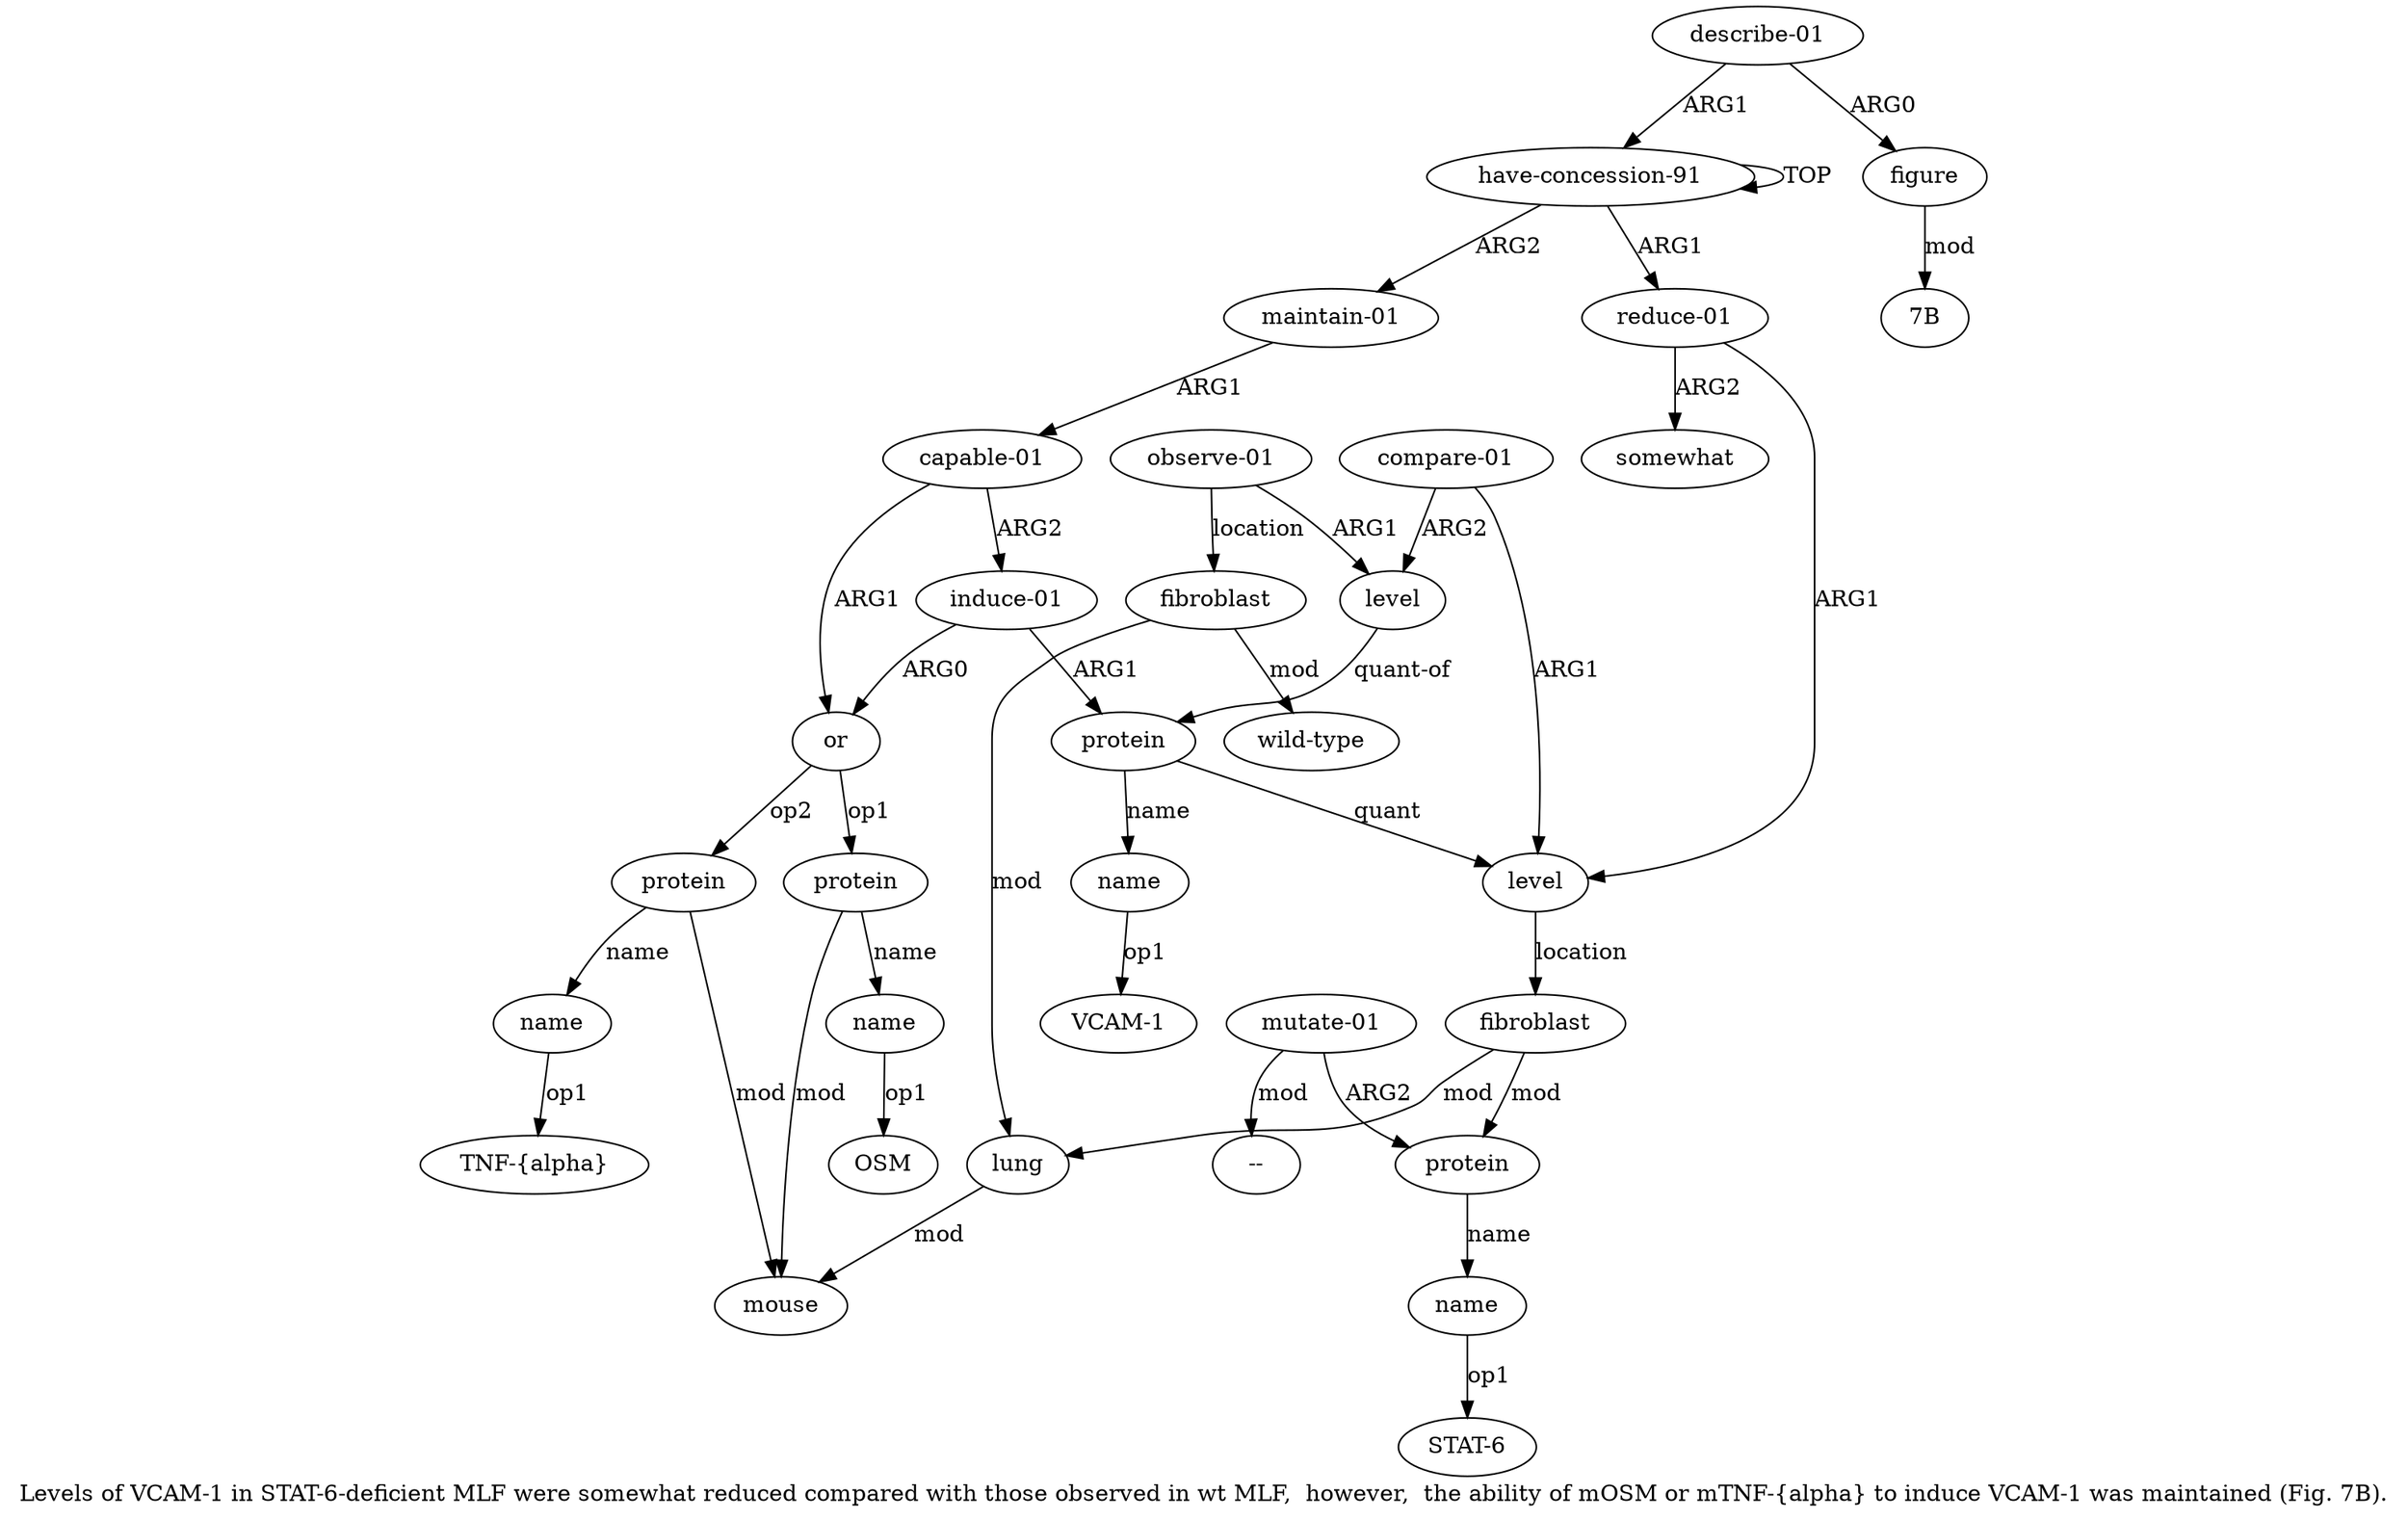 digraph  {
	graph [label="Levels of VCAM-1 in STAT-6-deficient MLF were somewhat reduced compared with those observed in wt MLF,  however,  the ability of \
mOSM or mTNF-{alpha} to induce VCAM-1 was maintained (Fig. 7B)."];
	node [label="\N"];
	a20	 [color=black,
		gold_ind=20,
		gold_label=name,
		label=name,
		test_ind=20,
		test_label=name];
	"a20 OSM"	 [color=black,
		gold_ind=-1,
		gold_label=OSM,
		label=OSM,
		test_ind=-1,
		test_label=OSM];
	a20 -> "a20 OSM" [key=0,
	color=black,
	gold_label=op1,
	label=op1,
	test_label=op1];
a21 [color=black,
	gold_ind=21,
	gold_label=mouse,
	label=mouse,
	test_ind=21,
	test_label=mouse];
a22 [color=black,
	gold_ind=22,
	gold_label=protein,
	label=protein,
	test_ind=22,
	test_label=protein];
a22 -> a21 [key=0,
color=black,
gold_label=mod,
label=mod,
test_label=mod];
a23 [color=black,
gold_ind=23,
gold_label=name,
label=name,
test_ind=23,
test_label=name];
a22 -> a23 [key=0,
color=black,
gold_label=name,
label=name,
test_label=name];
"a23 TNF-{alpha}" [color=black,
gold_ind=-1,
gold_label="TNF-{alpha}",
label="TNF-{alpha}",
test_ind=-1,
test_label="TNF-{alpha}"];
a23 -> "a23 TNF-{alpha}" [key=0,
color=black,
gold_label=op1,
label=op1,
test_label=op1];
a24 [color=black,
gold_ind=24,
gold_label="induce-01",
label="induce-01",
test_ind=24,
test_label="induce-01"];
a18 [color=black,
gold_ind=18,
gold_label=or,
label=or,
test_ind=18,
test_label=or];
a24 -> a18 [key=0,
color=black,
gold_label=ARG0,
label=ARG0,
test_label=ARG0];
a3 [color=black,
gold_ind=3,
gold_label=protein,
label=protein,
test_ind=3,
test_label=protein];
a24 -> a3 [key=0,
color=black,
gold_label=ARG1,
label=ARG1,
test_label=ARG1];
a25 [color=black,
gold_ind=25,
gold_label="describe-01",
label="describe-01",
test_ind=25,
test_label="describe-01"];
a26 [color=black,
gold_ind=26,
gold_label=figure,
label=figure,
test_ind=26,
test_label=figure];
a25 -> a26 [key=0,
color=black,
gold_label=ARG0,
label=ARG0,
test_label=ARG0];
a0 [color=black,
gold_ind=0,
gold_label="have-concession-91",
label="have-concession-91",
test_ind=0,
test_label="have-concession-91"];
a25 -> a0 [key=0,
color=black,
gold_label=ARG1,
label=ARG1,
test_label=ARG1];
"a26 7B" [color=black,
gold_ind=-1,
gold_label="7B",
label="7B",
test_ind=-1,
test_label="7B"];
a26 -> "a26 7B" [key=0,
color=black,
gold_label=mod,
label=mod,
test_label=mod];
"a9 --" [color=black,
gold_ind=-1,
gold_label="--",
label="--",
test_ind=-1,
test_label="--"];
a15 [color=black,
gold_ind=15,
gold_label=somewhat,
label=somewhat,
test_ind=15,
test_label=somewhat];
a14 [color=black,
gold_ind=14,
gold_label="wild-type",
label="wild-type",
test_ind=14,
test_label="wild-type"];
a17 [color=black,
gold_ind=17,
gold_label="capable-01",
label="capable-01",
test_ind=17,
test_label="capable-01"];
a17 -> a24 [key=0,
color=black,
gold_label=ARG2,
label=ARG2,
test_label=ARG2];
a17 -> a18 [key=0,
color=black,
gold_label=ARG1,
label=ARG1,
test_label=ARG1];
a16 [color=black,
gold_ind=16,
gold_label="maintain-01",
label="maintain-01",
test_ind=16,
test_label="maintain-01"];
a16 -> a17 [key=0,
color=black,
gold_label=ARG1,
label=ARG1,
test_label=ARG1];
a11 [color=black,
gold_ind=11,
gold_label=level,
label=level,
test_ind=11,
test_label=level];
a11 -> a3 [key=0,
color=black,
gold_label="quant-of",
label="quant-of",
test_label="quant-of"];
a10 [color=black,
gold_ind=10,
gold_label="compare-01",
label="compare-01",
test_ind=10,
test_label="compare-01"];
a10 -> a11 [key=0,
color=black,
gold_label=ARG2,
label=ARG2,
test_label=ARG2];
a2 [color=black,
gold_ind=2,
gold_label=level,
label=level,
test_ind=2,
test_label=level];
a10 -> a2 [key=0,
color=black,
gold_label=ARG1,
label=ARG1,
test_label=ARG1];
a13 [color=black,
gold_ind=13,
gold_label=fibroblast,
label=fibroblast,
test_ind=13,
test_label=fibroblast];
a13 -> a14 [key=0,
color=black,
gold_label=mod,
label=mod,
test_label=mod];
a6 [color=black,
gold_ind=6,
gold_label=lung,
label=lung,
test_ind=6,
test_label=lung];
a13 -> a6 [key=0,
color=black,
gold_label=mod,
label=mod,
test_label=mod];
a12 [color=black,
gold_ind=12,
gold_label="observe-01",
label="observe-01",
test_ind=12,
test_label="observe-01"];
a12 -> a11 [key=0,
color=black,
gold_label=ARG1,
label=ARG1,
test_label=ARG1];
a12 -> a13 [key=0,
color=black,
gold_label=location,
label=location,
test_label=location];
a19 [color=black,
gold_ind=19,
gold_label=protein,
label=protein,
test_ind=19,
test_label=protein];
a19 -> a20 [key=0,
color=black,
gold_label=name,
label=name,
test_label=name];
a19 -> a21 [key=0,
color=black,
gold_label=mod,
label=mod,
test_label=mod];
a18 -> a22 [key=0,
color=black,
gold_label=op2,
label=op2,
test_label=op2];
a18 -> a19 [key=0,
color=black,
gold_label=op1,
label=op1,
test_label=op1];
a1 [color=black,
gold_ind=1,
gold_label="reduce-01",
label="reduce-01",
test_ind=1,
test_label="reduce-01"];
a1 -> a15 [key=0,
color=black,
gold_label=ARG2,
label=ARG2,
test_label=ARG2];
a1 -> a2 [key=0,
color=black,
gold_label=ARG1,
label=ARG1,
test_label=ARG1];
a0 -> a16 [key=0,
color=black,
gold_label=ARG2,
label=ARG2,
test_label=ARG2];
a0 -> a1 [key=0,
color=black,
gold_label=ARG1,
label=ARG1,
test_label=ARG1];
a0 -> a0 [key=0,
color=black,
gold_label=TOP,
label=TOP,
test_label=TOP];
a3 -> a2 [key=0,
color=black,
gold_label=quant,
label=quant,
test_label=quant];
a4 [color=black,
gold_ind=4,
gold_label=name,
label=name,
test_ind=4,
test_label=name];
a3 -> a4 [key=0,
color=black,
gold_label=name,
label=name,
test_label=name];
a5 [color=black,
gold_ind=5,
gold_label=fibroblast,
label=fibroblast,
test_ind=5,
test_label=fibroblast];
a2 -> a5 [key=0,
color=black,
gold_label=location,
label=location,
test_label=location];
a7 [color=black,
gold_ind=7,
gold_label=protein,
label=protein,
test_ind=7,
test_label=protein];
a5 -> a7 [key=0,
color=black,
gold_label=mod,
label=mod,
test_label=mod];
a5 -> a6 [key=0,
color=black,
gold_label=mod,
label=mod,
test_label=mod];
"a4 VCAM-1" [color=black,
gold_ind=-1,
gold_label="VCAM-1",
label="VCAM-1",
test_ind=-1,
test_label="VCAM-1"];
a4 -> "a4 VCAM-1" [key=0,
color=black,
gold_label=op1,
label=op1,
test_label=op1];
a8 [color=black,
gold_ind=8,
gold_label=name,
label=name,
test_ind=8,
test_label=name];
a7 -> a8 [key=0,
color=black,
gold_label=name,
label=name,
test_label=name];
a6 -> a21 [key=0,
color=black,
gold_label=mod,
label=mod,
test_label=mod];
a9 [color=black,
gold_ind=9,
gold_label="mutate-01",
label="mutate-01",
test_ind=9,
test_label="mutate-01"];
a9 -> "a9 --" [key=0,
color=black,
gold_label=mod,
label=mod,
test_label=mod];
a9 -> a7 [key=0,
color=black,
gold_label=ARG2,
label=ARG2,
test_label=ARG2];
"a8 STAT-6" [color=black,
gold_ind=-1,
gold_label="STAT-6",
label="STAT-6",
test_ind=-1,
test_label="STAT-6"];
a8 -> "a8 STAT-6" [key=0,
color=black,
gold_label=op1,
label=op1,
test_label=op1];
}
